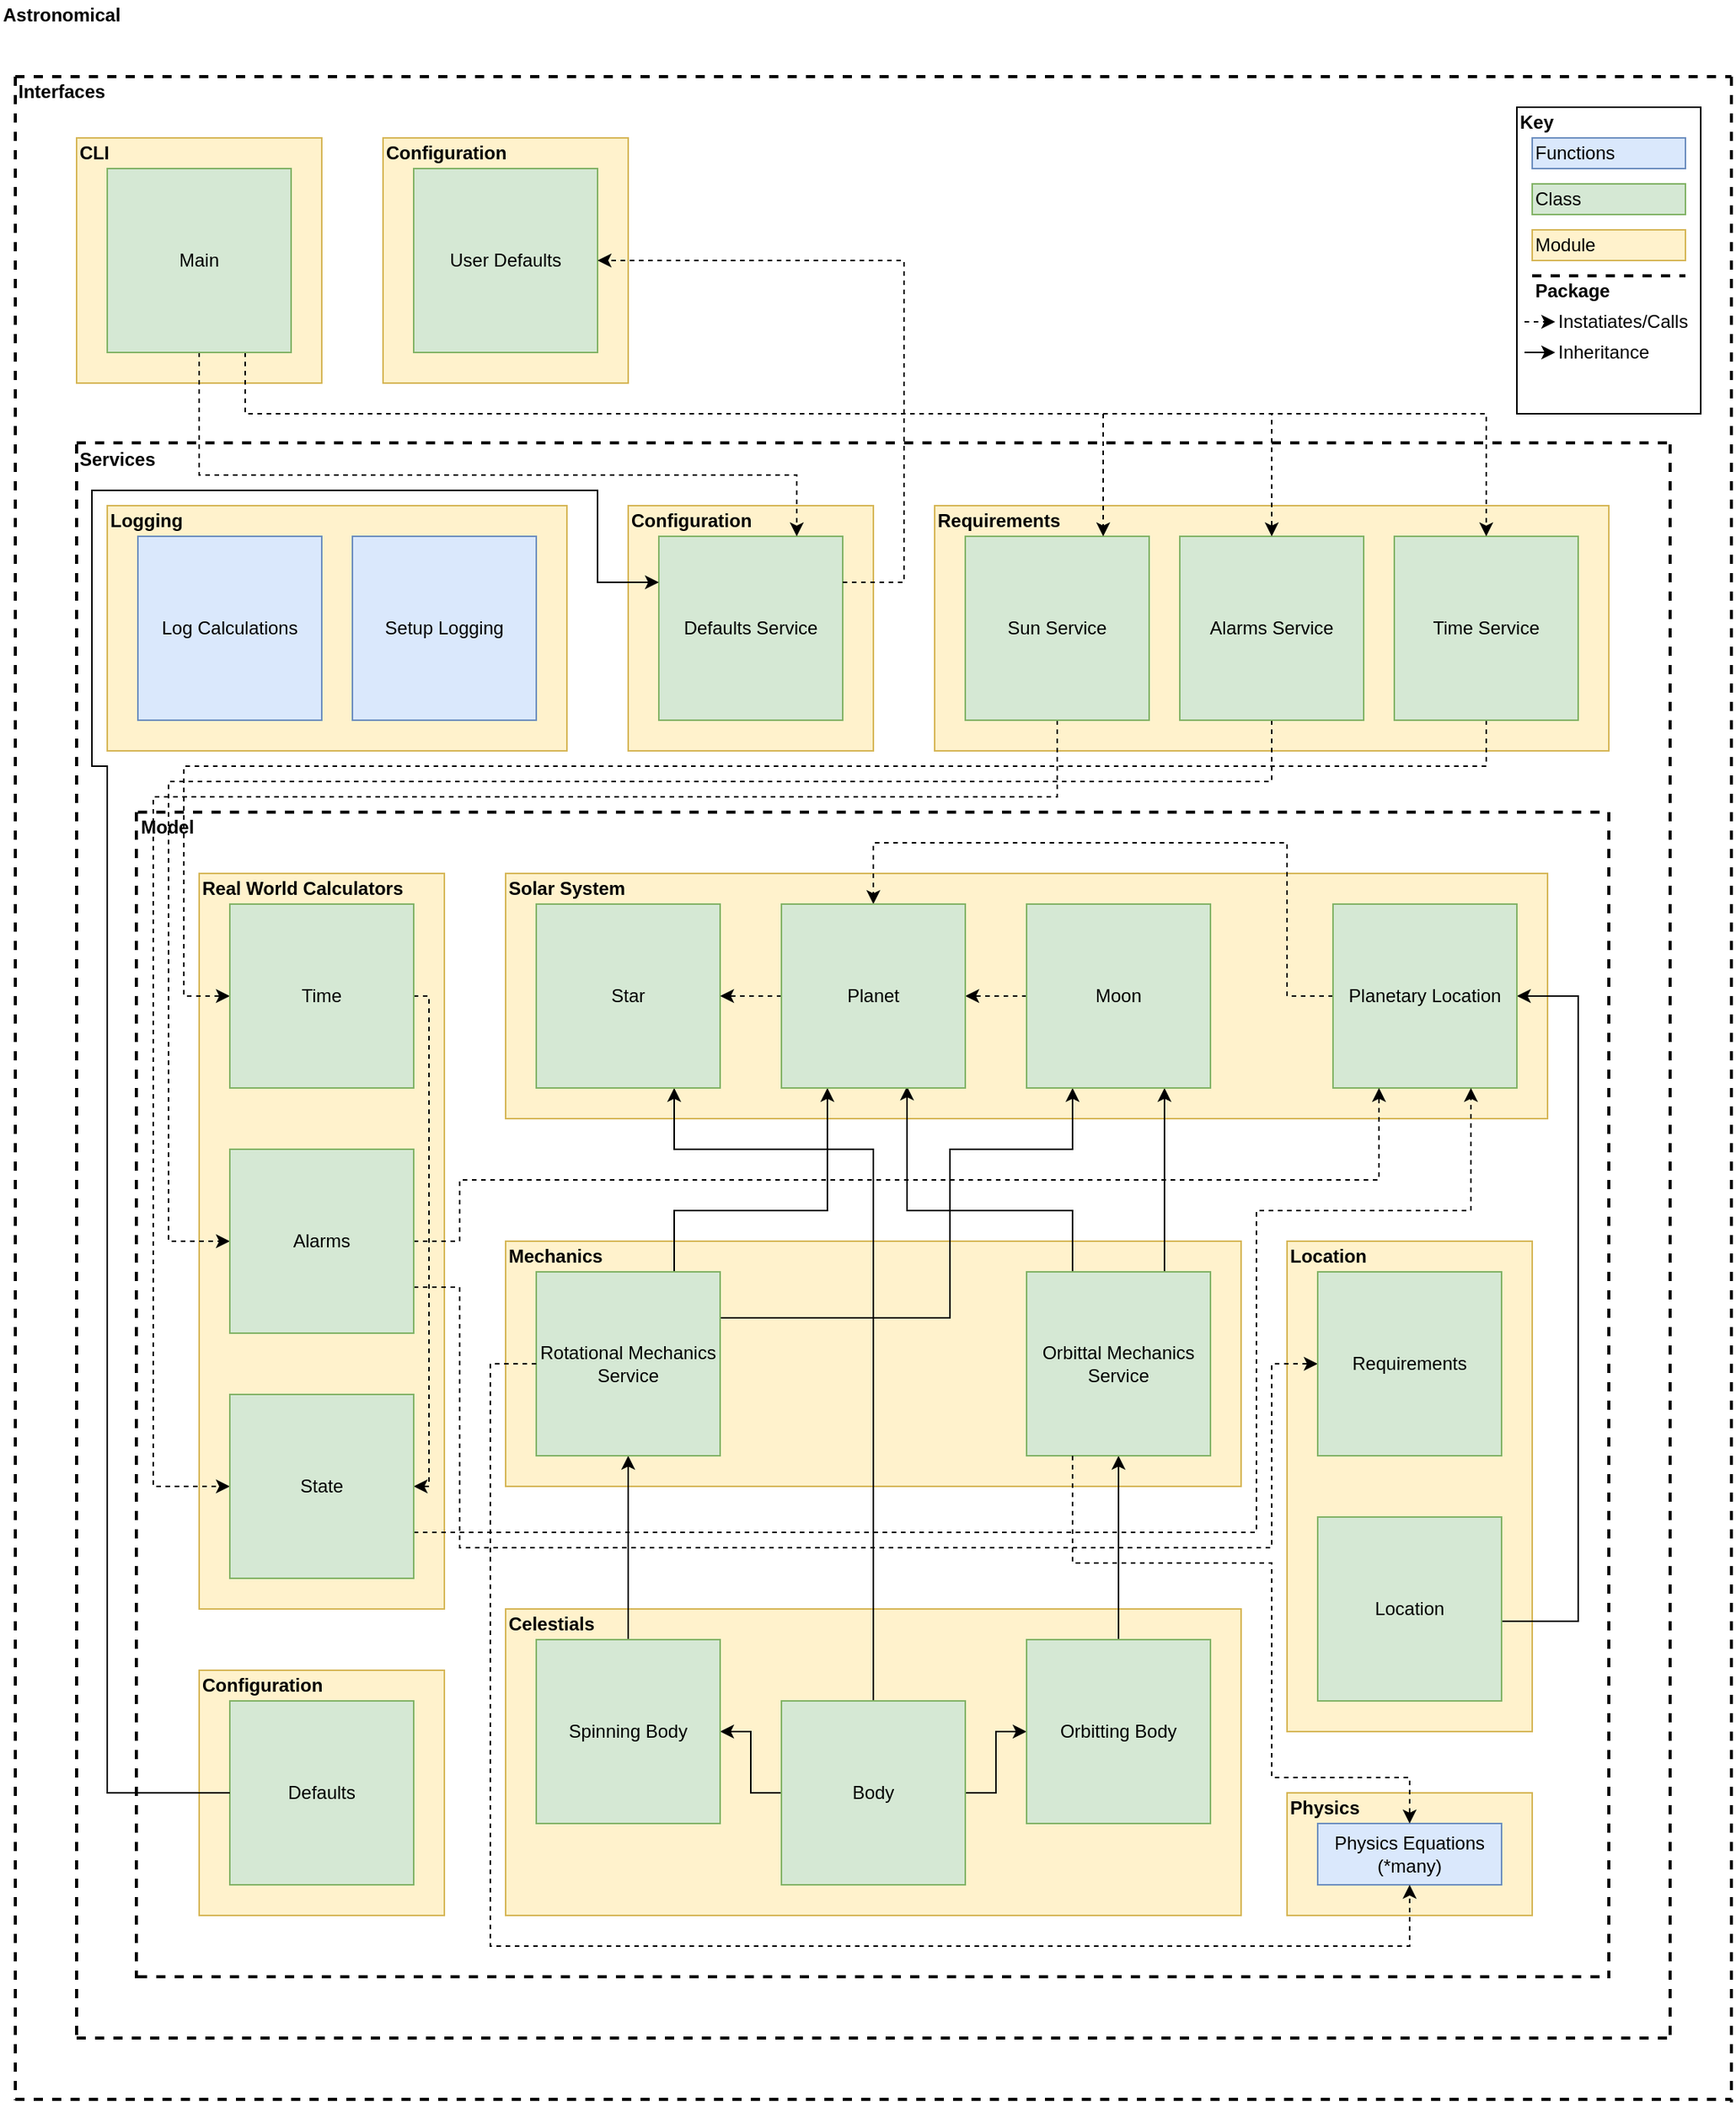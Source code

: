 <mxfile version="16.0.2" type="device"><diagram id="ip_KB9IGlWYxSLLuEXE5" name="Page-1"><mxGraphModel dx="2148" dy="1526" grid="1" gridSize="10" guides="1" tooltips="1" connect="1" arrows="1" fold="1" page="0" pageScale="1" pageWidth="827" pageHeight="1169" math="0" shadow="0"><root><mxCell id="0"/><mxCell id="1" parent="0"/><mxCell id="tpx01suNOlO5F6t2_XO--81" value="" style="rounded=0;whiteSpace=wrap;html=1;fillColor=#fff2cc;strokeColor=#d6b656;" parent="1" vertex="1"><mxGeometry x="-620" y="-620" width="160" height="160" as="geometry"/></mxCell><mxCell id="V5WSvhNmFbTHU-dBUYlK-14" value="" style="rounded=0;whiteSpace=wrap;html=1;fillColor=#fff2cc;strokeColor=#d6b656;" parent="1" vertex="1"><mxGeometry x="-540" y="-140" width="160" height="480" as="geometry"/></mxCell><mxCell id="tpx01suNOlO5F6t2_XO--30" value="" style="rounded=0;whiteSpace=wrap;html=1;fillColor=#fff2cc;strokeColor=#d6b656;" parent="1" vertex="1"><mxGeometry x="170" y="100" width="160" height="320" as="geometry"/></mxCell><mxCell id="tpx01suNOlO5F6t2_XO--28" value="" style="rounded=0;whiteSpace=wrap;html=1;fillColor=#fff2cc;strokeColor=#d6b656;" parent="1" vertex="1"><mxGeometry x="-340" y="340" width="480" height="200" as="geometry"/></mxCell><mxCell id="tpx01suNOlO5F6t2_XO--25" value="" style="rounded=0;whiteSpace=wrap;html=1;fillColor=#fff2cc;strokeColor=#d6b656;" parent="1" vertex="1"><mxGeometry x="-340" y="-140" width="680" height="160" as="geometry"/></mxCell><mxCell id="tpx01suNOlO5F6t2_XO--24" value="" style="rounded=0;whiteSpace=wrap;html=1;fillColor=#fff2cc;strokeColor=#d6b656;" parent="1" vertex="1"><mxGeometry x="-340" y="100" width="480" height="160" as="geometry"/></mxCell><mxCell id="tpx01suNOlO5F6t2_XO--4" style="edgeStyle=orthogonalEdgeStyle;rounded=0;orthogonalLoop=1;jettySize=auto;html=1;exitX=0;exitY=0.5;exitDx=0;exitDy=0;entryX=1;entryY=0.5;entryDx=0;entryDy=0;" parent="1" source="tpx01suNOlO5F6t2_XO--1" target="tpx01suNOlO5F6t2_XO--3" edge="1"><mxGeometry relative="1" as="geometry"/></mxCell><mxCell id="tpx01suNOlO5F6t2_XO--5" style="edgeStyle=orthogonalEdgeStyle;rounded=0;orthogonalLoop=1;jettySize=auto;html=1;exitX=1;exitY=0.5;exitDx=0;exitDy=0;entryX=0;entryY=0.5;entryDx=0;entryDy=0;" parent="1" source="tpx01suNOlO5F6t2_XO--1" target="tpx01suNOlO5F6t2_XO--2" edge="1"><mxGeometry relative="1" as="geometry"/></mxCell><mxCell id="tpx01suNOlO5F6t2_XO--21" style="edgeStyle=orthogonalEdgeStyle;rounded=0;orthogonalLoop=1;jettySize=auto;html=1;exitX=0.5;exitY=0;exitDx=0;exitDy=0;entryX=0.75;entryY=1;entryDx=0;entryDy=0;" parent="1" source="tpx01suNOlO5F6t2_XO--1" target="tpx01suNOlO5F6t2_XO--14" edge="1"><mxGeometry relative="1" as="geometry"><Array as="points"><mxPoint x="-100" y="40"/><mxPoint x="-230" y="40"/></Array></mxGeometry></mxCell><mxCell id="tpx01suNOlO5F6t2_XO--1" value="Body" style="rounded=0;whiteSpace=wrap;html=1;fillColor=#d5e8d4;strokeColor=#82b366;" parent="1" vertex="1"><mxGeometry x="-160" y="400" width="120" height="120" as="geometry"/></mxCell><mxCell id="tpx01suNOlO5F6t2_XO--9" value="" style="edgeStyle=orthogonalEdgeStyle;rounded=0;orthogonalLoop=1;jettySize=auto;html=1;" parent="1" source="tpx01suNOlO5F6t2_XO--2" target="tpx01suNOlO5F6t2_XO--8" edge="1"><mxGeometry relative="1" as="geometry"/></mxCell><mxCell id="tpx01suNOlO5F6t2_XO--2" value="Orbitting Body" style="rounded=0;whiteSpace=wrap;html=1;fillColor=#d5e8d4;strokeColor=#82b366;" parent="1" vertex="1"><mxGeometry y="360" width="120" height="120" as="geometry"/></mxCell><mxCell id="tpx01suNOlO5F6t2_XO--7" value="" style="edgeStyle=orthogonalEdgeStyle;rounded=0;orthogonalLoop=1;jettySize=auto;html=1;" parent="1" source="tpx01suNOlO5F6t2_XO--3" target="tpx01suNOlO5F6t2_XO--6" edge="1"><mxGeometry relative="1" as="geometry"/></mxCell><mxCell id="tpx01suNOlO5F6t2_XO--3" value="Spinning Body" style="rounded=0;whiteSpace=wrap;html=1;fillColor=#d5e8d4;strokeColor=#82b366;" parent="1" vertex="1"><mxGeometry x="-320" y="360" width="120" height="120" as="geometry"/></mxCell><mxCell id="tpx01suNOlO5F6t2_XO--17" style="edgeStyle=orthogonalEdgeStyle;rounded=0;orthogonalLoop=1;jettySize=auto;html=1;exitX=0.75;exitY=0;exitDx=0;exitDy=0;entryX=0.25;entryY=1;entryDx=0;entryDy=0;" parent="1" source="tpx01suNOlO5F6t2_XO--6" target="tpx01suNOlO5F6t2_XO--16" edge="1"><mxGeometry relative="1" as="geometry"><Array as="points"><mxPoint x="-230" y="80"/><mxPoint x="-130" y="80"/></Array></mxGeometry></mxCell><mxCell id="tpx01suNOlO5F6t2_XO--18" style="edgeStyle=orthogonalEdgeStyle;rounded=0;orthogonalLoop=1;jettySize=auto;html=1;exitX=1;exitY=0.25;exitDx=0;exitDy=0;entryX=0.25;entryY=1;entryDx=0;entryDy=0;" parent="1" source="tpx01suNOlO5F6t2_XO--6" target="tpx01suNOlO5F6t2_XO--15" edge="1"><mxGeometry relative="1" as="geometry"><Array as="points"><mxPoint x="-50" y="150"/><mxPoint x="-50" y="40"/><mxPoint x="30" y="40"/></Array></mxGeometry></mxCell><mxCell id="tpx01suNOlO5F6t2_XO--6" value="Rotational Mechanics Service" style="rounded=0;whiteSpace=wrap;html=1;fillColor=#d5e8d4;strokeColor=#82b366;" parent="1" vertex="1"><mxGeometry x="-320" y="120" width="120" height="120" as="geometry"/></mxCell><mxCell id="tpx01suNOlO5F6t2_XO--19" style="edgeStyle=orthogonalEdgeStyle;rounded=0;orthogonalLoop=1;jettySize=auto;html=1;exitX=0.25;exitY=0;exitDx=0;exitDy=0;entryX=0.683;entryY=0.992;entryDx=0;entryDy=0;entryPerimeter=0;" parent="1" source="tpx01suNOlO5F6t2_XO--8" target="tpx01suNOlO5F6t2_XO--16" edge="1"><mxGeometry relative="1" as="geometry"><Array as="points"><mxPoint x="30" y="80"/><mxPoint x="-78" y="80"/></Array></mxGeometry></mxCell><mxCell id="tpx01suNOlO5F6t2_XO--20" style="edgeStyle=orthogonalEdgeStyle;rounded=0;orthogonalLoop=1;jettySize=auto;html=1;exitX=0.75;exitY=0;exitDx=0;exitDy=0;entryX=0.75;entryY=1;entryDx=0;entryDy=0;" parent="1" source="tpx01suNOlO5F6t2_XO--8" target="tpx01suNOlO5F6t2_XO--15" edge="1"><mxGeometry relative="1" as="geometry"/></mxCell><mxCell id="tpx01suNOlO5F6t2_XO--8" value="Orbittal Mechanics Service" style="rounded=0;whiteSpace=wrap;html=1;fillColor=#d5e8d4;strokeColor=#82b366;" parent="1" vertex="1"><mxGeometry y="120" width="120" height="120" as="geometry"/></mxCell><mxCell id="tpx01suNOlO5F6t2_XO--10" value="" style="edgeStyle=orthogonalEdgeStyle;rounded=0;orthogonalLoop=1;jettySize=auto;html=1;exitX=0.992;exitY=0.567;exitDx=0;exitDy=0;exitPerimeter=0;" parent="1" source="tpx01suNOlO5F6t2_XO--11" target="tpx01suNOlO5F6t2_XO--12" edge="1"><mxGeometry relative="1" as="geometry"><Array as="points"><mxPoint x="360" y="348"/><mxPoint x="360" y="-60"/></Array></mxGeometry></mxCell><mxCell id="tpx01suNOlO5F6t2_XO--11" value="Location" style="rounded=0;whiteSpace=wrap;html=1;fillColor=#d5e8d4;strokeColor=#82b366;" parent="1" vertex="1"><mxGeometry x="190" y="280" width="120" height="120" as="geometry"/></mxCell><mxCell id="V5WSvhNmFbTHU-dBUYlK-23" style="edgeStyle=orthogonalEdgeStyle;rounded=0;orthogonalLoop=1;jettySize=auto;html=1;entryX=0.5;entryY=0;entryDx=0;entryDy=0;dashed=1;" parent="1" source="tpx01suNOlO5F6t2_XO--12" target="tpx01suNOlO5F6t2_XO--16" edge="1"><mxGeometry relative="1" as="geometry"><Array as="points"><mxPoint x="170" y="-60"/><mxPoint x="170" y="-160"/><mxPoint x="-100" y="-160"/></Array></mxGeometry></mxCell><mxCell id="tpx01suNOlO5F6t2_XO--12" value="Planetary Location" style="rounded=0;whiteSpace=wrap;html=1;fillColor=#d5e8d4;strokeColor=#82b366;" parent="1" vertex="1"><mxGeometry x="200" y="-120" width="120" height="120" as="geometry"/></mxCell><mxCell id="tpx01suNOlO5F6t2_XO--13" value="" style="endArrow=none;dashed=1;html=1;rounded=0;strokeWidth=2;" parent="1" edge="1"><mxGeometry width="50" height="50" relative="1" as="geometry"><mxPoint x="-580" y="-180" as="sourcePoint"/><mxPoint x="380" y="-180" as="targetPoint"/></mxGeometry></mxCell><mxCell id="tpx01suNOlO5F6t2_XO--14" value="Star" style="rounded=0;whiteSpace=wrap;html=1;fillColor=#d5e8d4;strokeColor=#82b366;" parent="1" vertex="1"><mxGeometry x="-320" y="-120" width="120" height="120" as="geometry"/></mxCell><mxCell id="tpx01suNOlO5F6t2_XO--22" style="edgeStyle=orthogonalEdgeStyle;rounded=0;orthogonalLoop=1;jettySize=auto;html=1;exitX=0;exitY=0.5;exitDx=0;exitDy=0;entryX=1;entryY=0.5;entryDx=0;entryDy=0;dashed=1;" parent="1" source="tpx01suNOlO5F6t2_XO--15" target="tpx01suNOlO5F6t2_XO--16" edge="1"><mxGeometry relative="1" as="geometry"/></mxCell><mxCell id="tpx01suNOlO5F6t2_XO--15" value="Moon" style="rounded=0;whiteSpace=wrap;html=1;fillColor=#d5e8d4;strokeColor=#82b366;" parent="1" vertex="1"><mxGeometry y="-120" width="120" height="120" as="geometry"/></mxCell><mxCell id="tpx01suNOlO5F6t2_XO--23" value="" style="edgeStyle=orthogonalEdgeStyle;rounded=0;orthogonalLoop=1;jettySize=auto;html=1;dashed=1;" parent="1" source="tpx01suNOlO5F6t2_XO--16" target="tpx01suNOlO5F6t2_XO--14" edge="1"><mxGeometry relative="1" as="geometry"/></mxCell><mxCell id="tpx01suNOlO5F6t2_XO--16" value="Planet" style="rounded=0;whiteSpace=wrap;html=1;fillColor=#d5e8d4;strokeColor=#82b366;" parent="1" vertex="1"><mxGeometry x="-160" y="-120" width="120" height="120" as="geometry"/></mxCell><mxCell id="tpx01suNOlO5F6t2_XO--26" value="&lt;b&gt;Solar System&lt;/b&gt;" style="text;html=1;strokeColor=none;fillColor=none;align=left;verticalAlign=middle;whiteSpace=wrap;rounded=0;" parent="1" vertex="1"><mxGeometry x="-340" y="-140" width="80" height="20" as="geometry"/></mxCell><mxCell id="tpx01suNOlO5F6t2_XO--27" value="&lt;b&gt;Mechanics&lt;/b&gt;" style="text;html=1;strokeColor=none;fillColor=none;align=left;verticalAlign=middle;whiteSpace=wrap;rounded=0;" parent="1" vertex="1"><mxGeometry x="-340" y="100" width="80" height="20" as="geometry"/></mxCell><mxCell id="tpx01suNOlO5F6t2_XO--29" value="&lt;b&gt;Celestials&lt;/b&gt;" style="text;html=1;strokeColor=none;fillColor=none;align=left;verticalAlign=middle;whiteSpace=wrap;rounded=0;" parent="1" vertex="1"><mxGeometry x="-340" y="340" width="80" height="20" as="geometry"/></mxCell><mxCell id="tpx01suNOlO5F6t2_XO--34" value="&lt;b&gt;Model&lt;/b&gt;" style="text;html=1;strokeColor=none;fillColor=none;align=left;verticalAlign=middle;whiteSpace=wrap;rounded=0;" parent="1" vertex="1"><mxGeometry x="-580" y="-180" width="80" height="20" as="geometry"/></mxCell><mxCell id="tpx01suNOlO5F6t2_XO--35" value="" style="rounded=0;whiteSpace=wrap;html=1;fillColor=#fff2cc;strokeColor=#d6b656;" parent="1" vertex="1"><mxGeometry x="170" y="460" width="160" height="80" as="geometry"/></mxCell><mxCell id="tpx01suNOlO5F6t2_XO--36" value="Physics Equations&lt;br&gt;(*many)" style="rounded=0;whiteSpace=wrap;html=1;fillColor=#dae8fc;strokeColor=#6c8ebf;" parent="1" vertex="1"><mxGeometry x="190" y="480" width="120" height="40" as="geometry"/></mxCell><mxCell id="tpx01suNOlO5F6t2_XO--37" value="&lt;b&gt;Physics&lt;/b&gt;" style="text;html=1;strokeColor=none;fillColor=none;align=left;verticalAlign=middle;whiteSpace=wrap;rounded=0;" parent="1" vertex="1"><mxGeometry x="170" y="460" width="80" height="20" as="geometry"/></mxCell><mxCell id="tpx01suNOlO5F6t2_XO--40" style="edgeStyle=orthogonalEdgeStyle;rounded=0;orthogonalLoop=1;jettySize=auto;html=1;entryX=1;entryY=1;entryDx=0;entryDy=0;dashed=1;strokeWidth=1;exitX=0.25;exitY=1;exitDx=0;exitDy=0;" parent="1" source="tpx01suNOlO5F6t2_XO--8" target="tpx01suNOlO5F6t2_XO--37" edge="1"><mxGeometry relative="1" as="geometry"><Array as="points"><mxPoint x="30" y="310"/><mxPoint x="160" y="310"/><mxPoint x="160" y="450"/><mxPoint x="250" y="450"/></Array></mxGeometry></mxCell><mxCell id="tpx01suNOlO5F6t2_XO--42" value="" style="rounded=0;whiteSpace=wrap;html=1;" parent="1" vertex="1"><mxGeometry x="320" y="-640" width="120" height="200" as="geometry"/></mxCell><mxCell id="tpx01suNOlO5F6t2_XO--43" value="&lt;b&gt;Key&lt;/b&gt;" style="text;html=1;strokeColor=none;fillColor=none;align=left;verticalAlign=middle;whiteSpace=wrap;rounded=0;" parent="1" vertex="1"><mxGeometry x="320" y="-640" width="80" height="20" as="geometry"/></mxCell><mxCell id="tpx01suNOlO5F6t2_XO--45" value="Module" style="rounded=0;whiteSpace=wrap;html=1;fillColor=#fff2cc;strokeColor=#d6b656;align=left;" parent="1" vertex="1"><mxGeometry x="330" y="-560" width="100" height="20" as="geometry"/></mxCell><mxCell id="tpx01suNOlO5F6t2_XO--46" value="Class" style="rounded=0;whiteSpace=wrap;html=1;fillColor=#d5e8d4;strokeColor=#82b366;align=left;" parent="1" vertex="1"><mxGeometry x="330" y="-590" width="100" height="20" as="geometry"/></mxCell><mxCell id="tpx01suNOlO5F6t2_XO--47" value="Functions" style="rounded=0;whiteSpace=wrap;html=1;fillColor=#dae8fc;strokeColor=#6c8ebf;align=left;" parent="1" vertex="1"><mxGeometry x="330" y="-620" width="100" height="20" as="geometry"/></mxCell><mxCell id="tpx01suNOlO5F6t2_XO--48" value="" style="endArrow=classic;html=1;rounded=0;dashed=1;strokeWidth=1;" parent="1" edge="1"><mxGeometry width="50" height="50" relative="1" as="geometry"><mxPoint x="325" y="-500" as="sourcePoint"/><mxPoint x="345" y="-500" as="targetPoint"/></mxGeometry></mxCell><mxCell id="tpx01suNOlO5F6t2_XO--49" value="Instatiates/Calls" style="text;html=1;strokeColor=none;fillColor=none;align=left;verticalAlign=middle;whiteSpace=wrap;rounded=0;" parent="1" vertex="1"><mxGeometry x="345" y="-510" width="70" height="20" as="geometry"/></mxCell><mxCell id="tpx01suNOlO5F6t2_XO--51" value="" style="endArrow=classic;html=1;rounded=0;strokeWidth=1;" parent="1" edge="1"><mxGeometry width="50" height="50" relative="1" as="geometry"><mxPoint x="325" y="-480" as="sourcePoint"/><mxPoint x="345" y="-480" as="targetPoint"/></mxGeometry></mxCell><mxCell id="tpx01suNOlO5F6t2_XO--52" value="Inheritance" style="text;html=1;strokeColor=none;fillColor=none;align=left;verticalAlign=middle;whiteSpace=wrap;rounded=0;" parent="1" vertex="1"><mxGeometry x="345" y="-490" width="70" height="20" as="geometry"/></mxCell><mxCell id="tpx01suNOlO5F6t2_XO--54" value="" style="endArrow=none;dashed=1;html=1;rounded=0;strokeWidth=2;" parent="1" edge="1"><mxGeometry width="50" height="50" relative="1" as="geometry"><mxPoint x="330" y="-530" as="sourcePoint"/><mxPoint x="430" y="-530" as="targetPoint"/></mxGeometry></mxCell><mxCell id="tpx01suNOlO5F6t2_XO--55" value="&lt;b&gt;Package&lt;/b&gt;" style="text;html=1;strokeColor=none;fillColor=none;align=left;verticalAlign=middle;whiteSpace=wrap;rounded=0;" parent="1" vertex="1"><mxGeometry x="330" y="-530" width="80" height="20" as="geometry"/></mxCell><mxCell id="tpx01suNOlO5F6t2_XO--56" value="" style="rounded=0;whiteSpace=wrap;html=1;fillColor=#fff2cc;strokeColor=#d6b656;" parent="1" vertex="1"><mxGeometry x="-60" y="-380" width="440" height="160" as="geometry"/></mxCell><mxCell id="V5WSvhNmFbTHU-dBUYlK-27" style="edgeStyle=orthogonalEdgeStyle;rounded=0;orthogonalLoop=1;jettySize=auto;html=1;exitX=0.5;exitY=1;exitDx=0;exitDy=0;entryX=0;entryY=0.5;entryDx=0;entryDy=0;dashed=1;" parent="1" source="tpx01suNOlO5F6t2_XO--60" target="V5WSvhNmFbTHU-dBUYlK-18" edge="1"><mxGeometry relative="1" as="geometry"><Array as="points"><mxPoint x="300" y="-210"/><mxPoint x="-550" y="-210"/><mxPoint x="-550" y="-60"/></Array><mxPoint x="-520" y="-60" as="targetPoint"/></mxGeometry></mxCell><mxCell id="LL4eN16efLtzaJMI8UkI-1" style="edgeStyle=orthogonalEdgeStyle;rounded=0;orthogonalLoop=1;jettySize=auto;html=1;exitX=0.5;exitY=1;exitDx=0;exitDy=0;entryX=0;entryY=0.5;entryDx=0;entryDy=0;dashed=1;" parent="1" source="tpx01suNOlO5F6t2_XO--58" target="FMvdpxTyUdPgLN7G49Xh-1" edge="1"><mxGeometry relative="1" as="geometry"><Array as="points"><mxPoint x="20" y="-190"/><mxPoint x="-570" y="-190"/><mxPoint x="-570" y="260"/></Array></mxGeometry></mxCell><mxCell id="tpx01suNOlO5F6t2_XO--58" value="Sun Service" style="rounded=0;whiteSpace=wrap;html=1;fillColor=#d5e8d4;strokeColor=#82b366;" parent="1" vertex="1"><mxGeometry x="-40" y="-360" width="120" height="120" as="geometry"/></mxCell><mxCell id="tpx01suNOlO5F6t2_XO--60" value="Time Service" style="rounded=0;whiteSpace=wrap;html=1;fillColor=#d5e8d4;strokeColor=#82b366;" parent="1" vertex="1"><mxGeometry x="240" y="-360" width="120" height="120" as="geometry"/></mxCell><mxCell id="V5WSvhNmFbTHU-dBUYlK-31" style="edgeStyle=orthogonalEdgeStyle;rounded=0;orthogonalLoop=1;jettySize=auto;html=1;exitX=0.5;exitY=1;exitDx=0;exitDy=0;entryX=0;entryY=0.5;entryDx=0;entryDy=0;dashed=1;" parent="1" source="tpx01suNOlO5F6t2_XO--62" target="V5WSvhNmFbTHU-dBUYlK-17" edge="1"><mxGeometry relative="1" as="geometry"><Array as="points"><mxPoint x="160" y="-200"/><mxPoint x="-560" y="-200"/><mxPoint x="-560" y="100"/></Array></mxGeometry></mxCell><mxCell id="tpx01suNOlO5F6t2_XO--62" value="Alarms Service" style="rounded=0;whiteSpace=wrap;html=1;fillColor=#d5e8d4;strokeColor=#82b366;" parent="1" vertex="1"><mxGeometry x="100" y="-360" width="120" height="120" as="geometry"/></mxCell><mxCell id="tpx01suNOlO5F6t2_XO--63" value="&lt;b&gt;Requirements&lt;/b&gt;" style="text;html=1;strokeColor=none;fillColor=none;align=left;verticalAlign=middle;whiteSpace=wrap;rounded=0;" parent="1" vertex="1"><mxGeometry x="-60" y="-380" width="90" height="20" as="geometry"/></mxCell><mxCell id="tpx01suNOlO5F6t2_XO--66" value="" style="rounded=0;whiteSpace=wrap;html=1;fillColor=#fff2cc;strokeColor=#d6b656;" parent="1" vertex="1"><mxGeometry x="-600" y="-380" width="300" height="160" as="geometry"/></mxCell><mxCell id="tpx01suNOlO5F6t2_XO--67" value="Log Calculations" style="rounded=0;whiteSpace=wrap;html=1;fillColor=#dae8fc;strokeColor=#6c8ebf;" parent="1" vertex="1"><mxGeometry x="-580" y="-360" width="120" height="120" as="geometry"/></mxCell><mxCell id="tpx01suNOlO5F6t2_XO--70" value="&lt;b&gt;Logging&lt;/b&gt;" style="text;html=1;strokeColor=none;fillColor=none;align=left;verticalAlign=middle;whiteSpace=wrap;rounded=0;" parent="1" vertex="1"><mxGeometry x="-600" y="-380" width="80" height="20" as="geometry"/></mxCell><mxCell id="tpx01suNOlO5F6t2_XO--71" value="Setup Logging" style="rounded=0;whiteSpace=wrap;html=1;fillColor=#dae8fc;strokeColor=#6c8ebf;" parent="1" vertex="1"><mxGeometry x="-440" y="-360" width="120" height="120" as="geometry"/></mxCell><mxCell id="tpx01suNOlO5F6t2_XO--72" value="" style="rounded=0;whiteSpace=wrap;html=1;fillColor=#fff2cc;strokeColor=#d6b656;" parent="1" vertex="1"><mxGeometry x="-260" y="-380" width="160" height="160" as="geometry"/></mxCell><mxCell id="tpx01suNOlO5F6t2_XO--74" value="&lt;b&gt;Configuration&lt;/b&gt;" style="text;html=1;strokeColor=none;fillColor=none;align=left;verticalAlign=middle;whiteSpace=wrap;rounded=0;" parent="1" vertex="1"><mxGeometry x="-260" y="-380" width="80" height="20" as="geometry"/></mxCell><mxCell id="tpx01suNOlO5F6t2_XO--75" value="Defaults Service" style="rounded=0;whiteSpace=wrap;html=1;fillColor=#d5e8d4;strokeColor=#82b366;" parent="1" vertex="1"><mxGeometry x="-240" y="-360" width="120" height="120" as="geometry"/></mxCell><mxCell id="tpx01suNOlO5F6t2_XO--77" value="" style="endArrow=none;dashed=1;html=1;rounded=0;strokeWidth=2;" parent="1" edge="1"><mxGeometry width="50" height="50" relative="1" as="geometry"><mxPoint x="420" y="-420" as="sourcePoint"/><mxPoint x="420" y="622" as="targetPoint"/></mxGeometry></mxCell><mxCell id="tpx01suNOlO5F6t2_XO--78" value="&lt;b&gt;Services&lt;/b&gt;" style="text;html=1;strokeColor=none;fillColor=none;align=left;verticalAlign=middle;whiteSpace=wrap;rounded=0;" parent="1" vertex="1"><mxGeometry x="-620" y="-420" width="80" height="20" as="geometry"/></mxCell><mxCell id="tpx01suNOlO5F6t2_XO--80" value="&lt;b&gt;Astronomical&lt;/b&gt;" style="text;html=1;strokeColor=none;fillColor=none;align=left;verticalAlign=middle;whiteSpace=wrap;rounded=0;" parent="1" vertex="1"><mxGeometry x="-670" y="-710" width="80" height="20" as="geometry"/></mxCell><mxCell id="tpx01suNOlO5F6t2_XO--83" value="&lt;b&gt;CLI&lt;/b&gt;" style="text;html=1;strokeColor=none;fillColor=none;align=left;verticalAlign=middle;whiteSpace=wrap;rounded=0;" parent="1" vertex="1"><mxGeometry x="-620" y="-620" width="80" height="20" as="geometry"/></mxCell><mxCell id="FMvdpxTyUdPgLN7G49Xh-3" style="edgeStyle=orthogonalEdgeStyle;rounded=0;orthogonalLoop=1;jettySize=auto;html=1;exitX=0.75;exitY=1;exitDx=0;exitDy=0;entryX=0.5;entryY=0;entryDx=0;entryDy=0;dashed=1;" parent="1" source="tpx01suNOlO5F6t2_XO--84" target="tpx01suNOlO5F6t2_XO--60" edge="1"><mxGeometry relative="1" as="geometry"><Array as="points"><mxPoint x="-510" y="-440"/><mxPoint x="300" y="-440"/></Array></mxGeometry></mxCell><mxCell id="FMvdpxTyUdPgLN7G49Xh-4" style="edgeStyle=orthogonalEdgeStyle;rounded=0;orthogonalLoop=1;jettySize=auto;html=1;exitX=0.75;exitY=1;exitDx=0;exitDy=0;dashed=1;" parent="1" source="tpx01suNOlO5F6t2_XO--84" target="tpx01suNOlO5F6t2_XO--62" edge="1"><mxGeometry relative="1" as="geometry"><Array as="points"><mxPoint x="-510" y="-440"/><mxPoint x="160" y="-440"/></Array></mxGeometry></mxCell><mxCell id="FMvdpxTyUdPgLN7G49Xh-5" style="edgeStyle=orthogonalEdgeStyle;rounded=0;orthogonalLoop=1;jettySize=auto;html=1;exitX=0.75;exitY=1;exitDx=0;exitDy=0;entryX=0.75;entryY=0;entryDx=0;entryDy=0;dashed=1;" parent="1" source="tpx01suNOlO5F6t2_XO--84" target="tpx01suNOlO5F6t2_XO--58" edge="1"><mxGeometry relative="1" as="geometry"><Array as="points"><mxPoint x="-510" y="-440"/><mxPoint x="50" y="-440"/></Array></mxGeometry></mxCell><mxCell id="uXtTGsI7aCU0T26rm98V-7" style="edgeStyle=orthogonalEdgeStyle;rounded=0;orthogonalLoop=1;jettySize=auto;html=1;exitX=0.5;exitY=1;exitDx=0;exitDy=0;entryX=0.75;entryY=0;entryDx=0;entryDy=0;dashed=1;" edge="1" parent="1" source="tpx01suNOlO5F6t2_XO--84" target="tpx01suNOlO5F6t2_XO--75"><mxGeometry relative="1" as="geometry"><Array as="points"><mxPoint x="-540" y="-400"/><mxPoint x="-150" y="-400"/></Array></mxGeometry></mxCell><mxCell id="tpx01suNOlO5F6t2_XO--84" value="Main" style="rounded=0;whiteSpace=wrap;html=1;fillColor=#d5e8d4;strokeColor=#82b366;" parent="1" vertex="1"><mxGeometry x="-600" y="-600" width="120" height="120" as="geometry"/></mxCell><mxCell id="tpx01suNOlO5F6t2_XO--31" value="&lt;b&gt;Location&lt;/b&gt;" style="text;html=1;strokeColor=none;fillColor=none;align=left;verticalAlign=middle;whiteSpace=wrap;rounded=0;" parent="1" vertex="1"><mxGeometry x="170" y="100" width="80" height="20" as="geometry"/></mxCell><mxCell id="tpx01suNOlO5F6t2_XO--87" style="edgeStyle=orthogonalEdgeStyle;rounded=0;orthogonalLoop=1;jettySize=auto;html=1;exitX=0;exitY=0.5;exitDx=0;exitDy=0;strokeWidth=1;dashed=1;entryX=0.5;entryY=1;entryDx=0;entryDy=0;" parent="1" source="tpx01suNOlO5F6t2_XO--6" target="tpx01suNOlO5F6t2_XO--36" edge="1"><mxGeometry relative="1" as="geometry"><Array as="points"><mxPoint x="-350" y="180"/><mxPoint x="-350" y="560"/><mxPoint x="250" y="560"/></Array></mxGeometry></mxCell><mxCell id="V5WSvhNmFbTHU-dBUYlK-2" value="" style="endArrow=none;dashed=1;html=1;rounded=0;strokeWidth=2;" parent="1" edge="1"><mxGeometry width="50" height="50" relative="1" as="geometry"><mxPoint x="-581" y="-180" as="sourcePoint"/><mxPoint x="-581" y="581" as="targetPoint"/></mxGeometry></mxCell><mxCell id="V5WSvhNmFbTHU-dBUYlK-3" value="" style="endArrow=none;dashed=1;html=1;rounded=0;strokeWidth=2;" parent="1" edge="1"><mxGeometry width="50" height="50" relative="1" as="geometry"><mxPoint x="380" y="-180" as="sourcePoint"/><mxPoint x="380" y="581" as="targetPoint"/></mxGeometry></mxCell><mxCell id="V5WSvhNmFbTHU-dBUYlK-4" value="" style="endArrow=none;dashed=1;html=1;rounded=0;strokeWidth=2;" parent="1" edge="1"><mxGeometry width="50" height="50" relative="1" as="geometry"><mxPoint x="-580" y="580" as="sourcePoint"/><mxPoint x="380" y="580" as="targetPoint"/></mxGeometry></mxCell><mxCell id="V5WSvhNmFbTHU-dBUYlK-5" value="" style="endArrow=none;dashed=1;html=1;rounded=0;strokeWidth=2;" parent="1" edge="1"><mxGeometry width="50" height="50" relative="1" as="geometry"><mxPoint x="-620" y="-421" as="sourcePoint"/><mxPoint x="420" y="-421" as="targetPoint"/></mxGeometry></mxCell><mxCell id="V5WSvhNmFbTHU-dBUYlK-6" value="" style="endArrow=none;dashed=1;html=1;rounded=0;strokeWidth=2;" parent="1" edge="1"><mxGeometry width="50" height="50" relative="1" as="geometry"><mxPoint x="-620" y="620" as="sourcePoint"/><mxPoint x="420" y="620" as="targetPoint"/></mxGeometry></mxCell><mxCell id="V5WSvhNmFbTHU-dBUYlK-7" value="" style="endArrow=none;dashed=1;html=1;rounded=0;strokeWidth=2;" parent="1" edge="1"><mxGeometry width="50" height="50" relative="1" as="geometry"><mxPoint x="-620" y="-420" as="sourcePoint"/><mxPoint x="-620" y="620.5" as="targetPoint"/></mxGeometry></mxCell><mxCell id="V5WSvhNmFbTHU-dBUYlK-8" value="" style="endArrow=none;dashed=1;html=1;rounded=0;strokeWidth=2;" parent="1" edge="1"><mxGeometry width="50" height="50" relative="1" as="geometry"><mxPoint x="-660" y="-660" as="sourcePoint"/><mxPoint x="460" y="-660" as="targetPoint"/></mxGeometry></mxCell><mxCell id="V5WSvhNmFbTHU-dBUYlK-9" value="" style="endArrow=none;dashed=1;html=1;rounded=0;strokeWidth=2;" parent="1" edge="1"><mxGeometry width="50" height="50" relative="1" as="geometry"><mxPoint x="-660" y="-660" as="sourcePoint"/><mxPoint x="-660" y="660.5" as="targetPoint"/></mxGeometry></mxCell><mxCell id="V5WSvhNmFbTHU-dBUYlK-10" value="" style="endArrow=none;dashed=1;html=1;rounded=0;strokeWidth=2;" parent="1" edge="1"><mxGeometry width="50" height="50" relative="1" as="geometry"><mxPoint x="-660" y="660" as="sourcePoint"/><mxPoint x="460" y="660" as="targetPoint"/></mxGeometry></mxCell><mxCell id="V5WSvhNmFbTHU-dBUYlK-11" value="" style="endArrow=none;dashed=1;html=1;rounded=0;strokeWidth=2;" parent="1" edge="1"><mxGeometry width="50" height="50" relative="1" as="geometry"><mxPoint x="460" y="-660" as="sourcePoint"/><mxPoint x="460" y="662" as="targetPoint"/></mxGeometry></mxCell><mxCell id="V5WSvhNmFbTHU-dBUYlK-12" value="&lt;b&gt;Interfaces&lt;/b&gt;" style="text;html=1;strokeColor=none;fillColor=none;align=left;verticalAlign=middle;whiteSpace=wrap;rounded=0;" parent="1" vertex="1"><mxGeometry x="-660" y="-660" width="80" height="20" as="geometry"/></mxCell><mxCell id="V5WSvhNmFbTHU-dBUYlK-15" value="&lt;b&gt;Real World Calculators&lt;/b&gt;" style="text;html=1;strokeColor=none;fillColor=none;align=left;verticalAlign=middle;whiteSpace=wrap;rounded=0;" parent="1" vertex="1"><mxGeometry x="-540" y="-140" width="140" height="20" as="geometry"/></mxCell><mxCell id="FMvdpxTyUdPgLN7G49Xh-7" style="edgeStyle=orthogonalEdgeStyle;rounded=0;orthogonalLoop=1;jettySize=auto;html=1;exitX=1;exitY=0.5;exitDx=0;exitDy=0;entryX=0.25;entryY=1;entryDx=0;entryDy=0;dashed=1;" parent="1" source="V5WSvhNmFbTHU-dBUYlK-17" target="tpx01suNOlO5F6t2_XO--12" edge="1"><mxGeometry relative="1" as="geometry"><Array as="points"><mxPoint x="-370" y="100"/><mxPoint x="-370" y="60"/><mxPoint x="230" y="60"/></Array></mxGeometry></mxCell><mxCell id="FMvdpxTyUdPgLN7G49Xh-12" style="edgeStyle=orthogonalEdgeStyle;rounded=0;orthogonalLoop=1;jettySize=auto;html=1;exitX=1;exitY=0.75;exitDx=0;exitDy=0;entryX=0;entryY=0.5;entryDx=0;entryDy=0;dashed=1;" parent="1" source="V5WSvhNmFbTHU-dBUYlK-17" target="FMvdpxTyUdPgLN7G49Xh-8" edge="1"><mxGeometry relative="1" as="geometry"><Array as="points"><mxPoint x="-370" y="130"/><mxPoint x="-370" y="300"/><mxPoint x="160" y="300"/><mxPoint x="160" y="180"/></Array></mxGeometry></mxCell><mxCell id="V5WSvhNmFbTHU-dBUYlK-17" value="Alarms" style="rounded=0;whiteSpace=wrap;html=1;fillColor=#d5e8d4;strokeColor=#82b366;" parent="1" vertex="1"><mxGeometry x="-520" y="40" width="120" height="120" as="geometry"/></mxCell><mxCell id="FMvdpxTyUdPgLN7G49Xh-13" style="edgeStyle=orthogonalEdgeStyle;rounded=0;orthogonalLoop=1;jettySize=auto;html=1;exitX=1;exitY=0.5;exitDx=0;exitDy=0;entryX=1;entryY=0.5;entryDx=0;entryDy=0;dashed=1;" parent="1" source="V5WSvhNmFbTHU-dBUYlK-18" target="FMvdpxTyUdPgLN7G49Xh-1" edge="1"><mxGeometry relative="1" as="geometry"><Array as="points"><mxPoint x="-390" y="-60"/><mxPoint x="-390" y="260"/></Array></mxGeometry></mxCell><mxCell id="V5WSvhNmFbTHU-dBUYlK-18" value="Time" style="rounded=0;whiteSpace=wrap;html=1;fillColor=#d5e8d4;strokeColor=#82b366;" parent="1" vertex="1"><mxGeometry x="-520" y="-120" width="120" height="120" as="geometry"/></mxCell><mxCell id="FMvdpxTyUdPgLN7G49Xh-11" style="edgeStyle=orthogonalEdgeStyle;rounded=0;orthogonalLoop=1;jettySize=auto;html=1;exitX=1;exitY=0.75;exitDx=0;exitDy=0;entryX=0.75;entryY=1;entryDx=0;entryDy=0;dashed=1;" parent="1" source="FMvdpxTyUdPgLN7G49Xh-1" target="tpx01suNOlO5F6t2_XO--12" edge="1"><mxGeometry relative="1" as="geometry"><Array as="points"><mxPoint x="150" y="290"/><mxPoint x="150" y="80"/><mxPoint x="290" y="80"/></Array></mxGeometry></mxCell><mxCell id="FMvdpxTyUdPgLN7G49Xh-1" value="State" style="rounded=0;whiteSpace=wrap;html=1;fillColor=#d5e8d4;strokeColor=#82b366;" parent="1" vertex="1"><mxGeometry x="-520" y="200" width="120" height="120" as="geometry"/></mxCell><mxCell id="FMvdpxTyUdPgLN7G49Xh-8" value="Requirements" style="rounded=0;whiteSpace=wrap;html=1;fillColor=#d5e8d4;strokeColor=#82b366;" parent="1" vertex="1"><mxGeometry x="190" y="120" width="120" height="120" as="geometry"/></mxCell><mxCell id="uXtTGsI7aCU0T26rm98V-1" value="" style="rounded=0;whiteSpace=wrap;html=1;fillColor=#fff2cc;strokeColor=#d6b656;" vertex="1" parent="1"><mxGeometry x="-420" y="-620" width="160" height="160" as="geometry"/></mxCell><mxCell id="uXtTGsI7aCU0T26rm98V-2" value="&lt;b&gt;Configuration&lt;/b&gt;" style="text;html=1;strokeColor=none;fillColor=none;align=left;verticalAlign=middle;whiteSpace=wrap;rounded=0;" vertex="1" parent="1"><mxGeometry x="-420" y="-620" width="80" height="20" as="geometry"/></mxCell><mxCell id="uXtTGsI7aCU0T26rm98V-3" value="User Defaults" style="rounded=0;whiteSpace=wrap;html=1;fillColor=#d5e8d4;strokeColor=#82b366;" vertex="1" parent="1"><mxGeometry x="-400" y="-600" width="120" height="120" as="geometry"/></mxCell><mxCell id="uXtTGsI7aCU0T26rm98V-4" value="" style="rounded=0;whiteSpace=wrap;html=1;fillColor=#fff2cc;strokeColor=#d6b656;" vertex="1" parent="1"><mxGeometry x="-540" y="380" width="160" height="160" as="geometry"/></mxCell><mxCell id="uXtTGsI7aCU0T26rm98V-5" value="&lt;b&gt;Configuration&lt;/b&gt;" style="text;html=1;strokeColor=none;fillColor=none;align=left;verticalAlign=middle;whiteSpace=wrap;rounded=0;" vertex="1" parent="1"><mxGeometry x="-540" y="380" width="80" height="20" as="geometry"/></mxCell><mxCell id="uXtTGsI7aCU0T26rm98V-6" value="Defaults" style="rounded=0;whiteSpace=wrap;html=1;fillColor=#d5e8d4;strokeColor=#82b366;" vertex="1" parent="1"><mxGeometry x="-520" y="400" width="120" height="120" as="geometry"/></mxCell><mxCell id="uXtTGsI7aCU0T26rm98V-8" style="edgeStyle=orthogonalEdgeStyle;rounded=0;orthogonalLoop=1;jettySize=auto;html=1;exitX=1;exitY=0.25;exitDx=0;exitDy=0;entryX=1;entryY=0.5;entryDx=0;entryDy=0;dashed=1;" edge="1" parent="1" source="tpx01suNOlO5F6t2_XO--75" target="uXtTGsI7aCU0T26rm98V-3"><mxGeometry relative="1" as="geometry"><Array as="points"><mxPoint x="-80" y="-330"/><mxPoint x="-80" y="-540"/></Array></mxGeometry></mxCell><mxCell id="uXtTGsI7aCU0T26rm98V-9" style="edgeStyle=orthogonalEdgeStyle;rounded=0;orthogonalLoop=1;jettySize=auto;html=1;exitX=0;exitY=0.5;exitDx=0;exitDy=0;entryX=0;entryY=0.25;entryDx=0;entryDy=0;" edge="1" parent="1" source="uXtTGsI7aCU0T26rm98V-6" target="tpx01suNOlO5F6t2_XO--75"><mxGeometry relative="1" as="geometry"><mxPoint x="-530" y="680" as="sourcePoint"/><Array as="points"><mxPoint x="-600" y="460"/><mxPoint x="-600" y="-210"/><mxPoint x="-610" y="-210"/><mxPoint x="-610" y="-390"/><mxPoint x="-280" y="-390"/><mxPoint x="-280" y="-330"/></Array></mxGeometry></mxCell></root></mxGraphModel></diagram></mxfile>